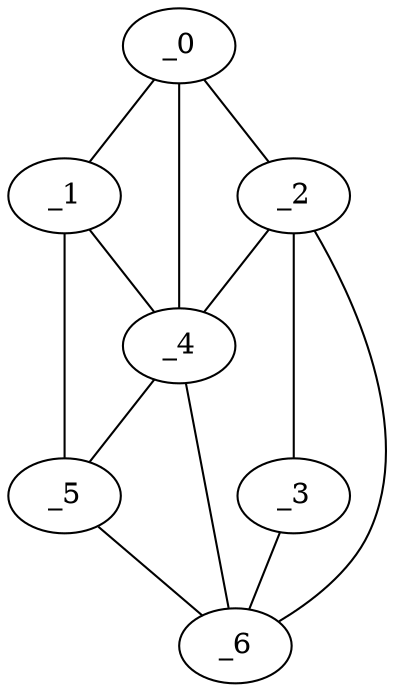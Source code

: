 graph "obj83__195.gxl" {
	_0	 [x=60,
		y=4];
	_1	 [x=65,
		y=86];
	_0 -- _1	 [valence=1];
	_2	 [x=68,
		y=3];
	_0 -- _2	 [valence=1];
	_4	 [x=76,
		y=29];
	_0 -- _4	 [valence=2];
	_1 -- _4	 [valence=2];
	_5	 [x=76,
		y=75];
	_1 -- _5	 [valence=1];
	_3	 [x=74,
		y=3];
	_2 -- _3	 [valence=1];
	_2 -- _4	 [valence=2];
	_6	 [x=80,
		y=12];
	_2 -- _6	 [valence=2];
	_3 -- _6	 [valence=1];
	_4 -- _5	 [valence=2];
	_4 -- _6	 [valence=1];
	_5 -- _6	 [valence=1];
}

